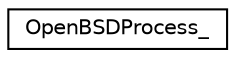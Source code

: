 digraph "Graphical Class Hierarchy"
{
  edge [fontname="Helvetica",fontsize="10",labelfontname="Helvetica",labelfontsize="10"];
  node [fontname="Helvetica",fontsize="10",shape=record];
  rankdir="LR";
  Node0 [label="OpenBSDProcess_",height=0.2,width=0.4,color="black", fillcolor="white", style="filled",URL="$structOpenBSDProcess__.html"];
}

